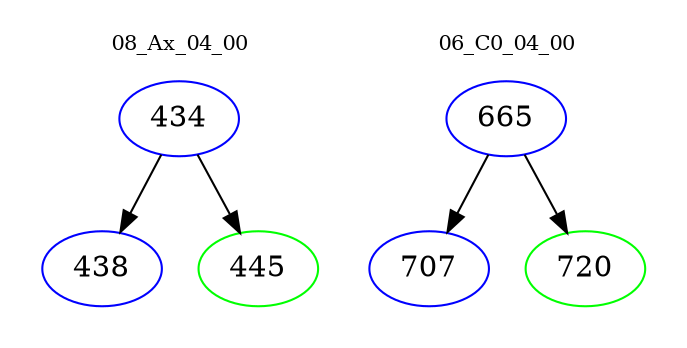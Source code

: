 digraph{
subgraph cluster_0 {
color = white
label = "08_Ax_04_00";
fontsize=10;
T0_434 [label="434", color="blue"]
T0_434 -> T0_438 [color="black"]
T0_438 [label="438", color="blue"]
T0_434 -> T0_445 [color="black"]
T0_445 [label="445", color="green"]
}
subgraph cluster_1 {
color = white
label = "06_C0_04_00";
fontsize=10;
T1_665 [label="665", color="blue"]
T1_665 -> T1_707 [color="black"]
T1_707 [label="707", color="blue"]
T1_665 -> T1_720 [color="black"]
T1_720 [label="720", color="green"]
}
}

